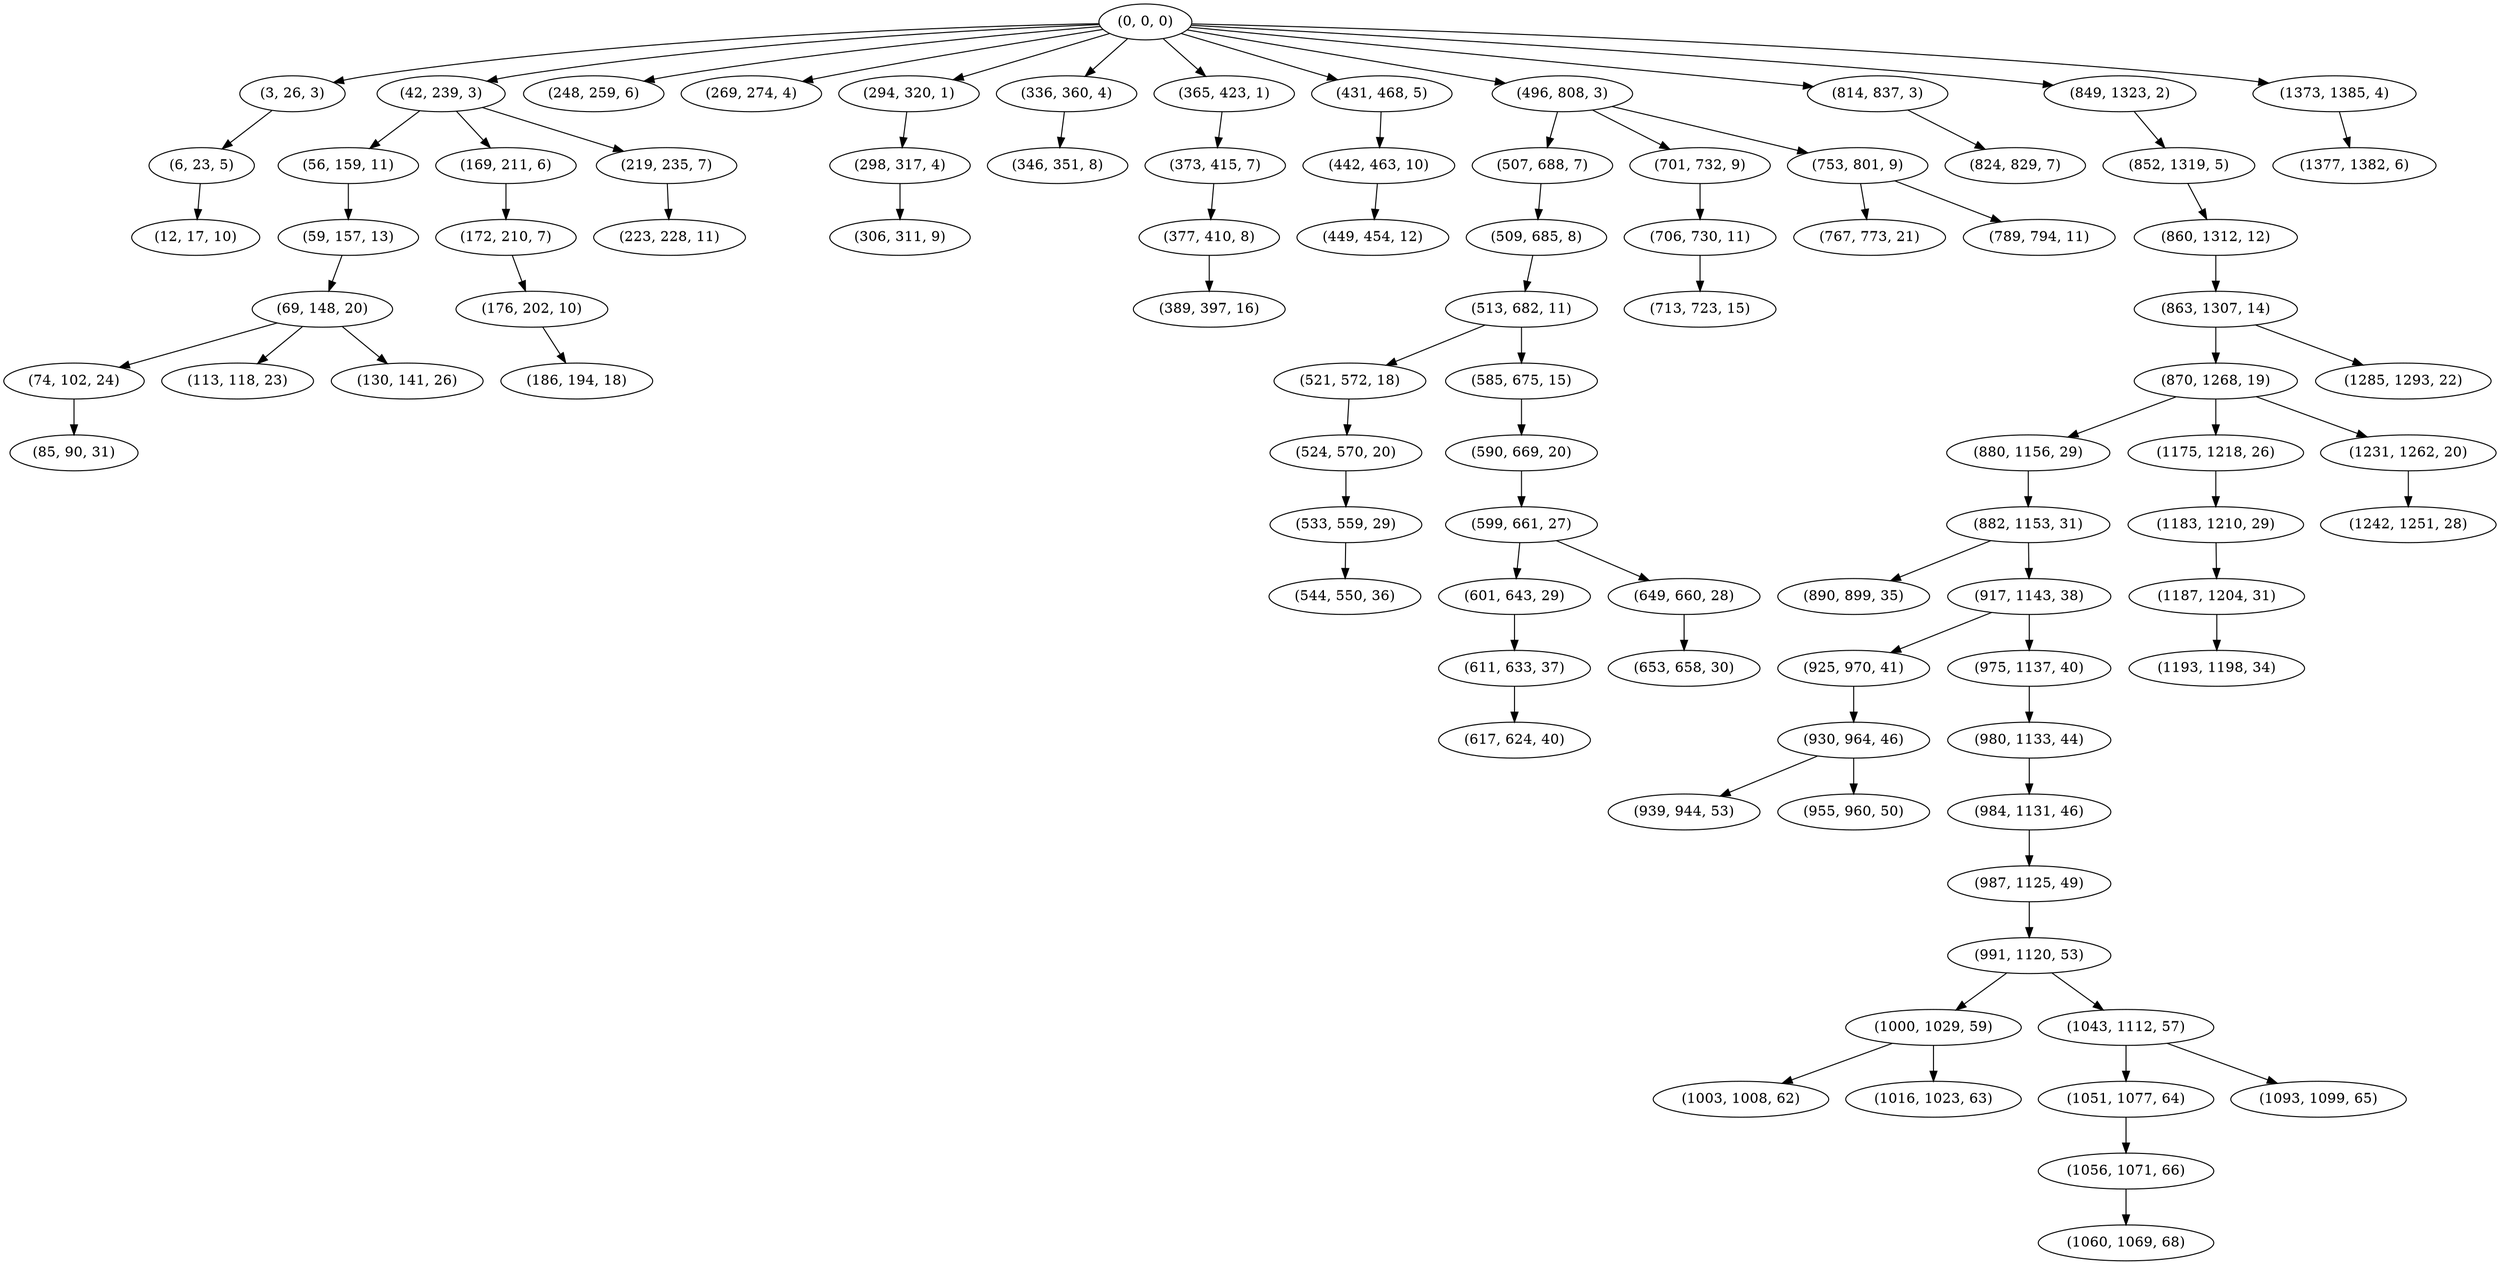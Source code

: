 digraph tree {
    "(0, 0, 0)";
    "(3, 26, 3)";
    "(6, 23, 5)";
    "(12, 17, 10)";
    "(42, 239, 3)";
    "(56, 159, 11)";
    "(59, 157, 13)";
    "(69, 148, 20)";
    "(74, 102, 24)";
    "(85, 90, 31)";
    "(113, 118, 23)";
    "(130, 141, 26)";
    "(169, 211, 6)";
    "(172, 210, 7)";
    "(176, 202, 10)";
    "(186, 194, 18)";
    "(219, 235, 7)";
    "(223, 228, 11)";
    "(248, 259, 6)";
    "(269, 274, 4)";
    "(294, 320, 1)";
    "(298, 317, 4)";
    "(306, 311, 9)";
    "(336, 360, 4)";
    "(346, 351, 8)";
    "(365, 423, 1)";
    "(373, 415, 7)";
    "(377, 410, 8)";
    "(389, 397, 16)";
    "(431, 468, 5)";
    "(442, 463, 10)";
    "(449, 454, 12)";
    "(496, 808, 3)";
    "(507, 688, 7)";
    "(509, 685, 8)";
    "(513, 682, 11)";
    "(521, 572, 18)";
    "(524, 570, 20)";
    "(533, 559, 29)";
    "(544, 550, 36)";
    "(585, 675, 15)";
    "(590, 669, 20)";
    "(599, 661, 27)";
    "(601, 643, 29)";
    "(611, 633, 37)";
    "(617, 624, 40)";
    "(649, 660, 28)";
    "(653, 658, 30)";
    "(701, 732, 9)";
    "(706, 730, 11)";
    "(713, 723, 15)";
    "(753, 801, 9)";
    "(767, 773, 21)";
    "(789, 794, 11)";
    "(814, 837, 3)";
    "(824, 829, 7)";
    "(849, 1323, 2)";
    "(852, 1319, 5)";
    "(860, 1312, 12)";
    "(863, 1307, 14)";
    "(870, 1268, 19)";
    "(880, 1156, 29)";
    "(882, 1153, 31)";
    "(890, 899, 35)";
    "(917, 1143, 38)";
    "(925, 970, 41)";
    "(930, 964, 46)";
    "(939, 944, 53)";
    "(955, 960, 50)";
    "(975, 1137, 40)";
    "(980, 1133, 44)";
    "(984, 1131, 46)";
    "(987, 1125, 49)";
    "(991, 1120, 53)";
    "(1000, 1029, 59)";
    "(1003, 1008, 62)";
    "(1016, 1023, 63)";
    "(1043, 1112, 57)";
    "(1051, 1077, 64)";
    "(1056, 1071, 66)";
    "(1060, 1069, 68)";
    "(1093, 1099, 65)";
    "(1175, 1218, 26)";
    "(1183, 1210, 29)";
    "(1187, 1204, 31)";
    "(1193, 1198, 34)";
    "(1231, 1262, 20)";
    "(1242, 1251, 28)";
    "(1285, 1293, 22)";
    "(1373, 1385, 4)";
    "(1377, 1382, 6)";
    "(0, 0, 0)" -> "(3, 26, 3)";
    "(0, 0, 0)" -> "(42, 239, 3)";
    "(0, 0, 0)" -> "(248, 259, 6)";
    "(0, 0, 0)" -> "(269, 274, 4)";
    "(0, 0, 0)" -> "(294, 320, 1)";
    "(0, 0, 0)" -> "(336, 360, 4)";
    "(0, 0, 0)" -> "(365, 423, 1)";
    "(0, 0, 0)" -> "(431, 468, 5)";
    "(0, 0, 0)" -> "(496, 808, 3)";
    "(0, 0, 0)" -> "(814, 837, 3)";
    "(0, 0, 0)" -> "(849, 1323, 2)";
    "(0, 0, 0)" -> "(1373, 1385, 4)";
    "(3, 26, 3)" -> "(6, 23, 5)";
    "(6, 23, 5)" -> "(12, 17, 10)";
    "(42, 239, 3)" -> "(56, 159, 11)";
    "(42, 239, 3)" -> "(169, 211, 6)";
    "(42, 239, 3)" -> "(219, 235, 7)";
    "(56, 159, 11)" -> "(59, 157, 13)";
    "(59, 157, 13)" -> "(69, 148, 20)";
    "(69, 148, 20)" -> "(74, 102, 24)";
    "(69, 148, 20)" -> "(113, 118, 23)";
    "(69, 148, 20)" -> "(130, 141, 26)";
    "(74, 102, 24)" -> "(85, 90, 31)";
    "(169, 211, 6)" -> "(172, 210, 7)";
    "(172, 210, 7)" -> "(176, 202, 10)";
    "(176, 202, 10)" -> "(186, 194, 18)";
    "(219, 235, 7)" -> "(223, 228, 11)";
    "(294, 320, 1)" -> "(298, 317, 4)";
    "(298, 317, 4)" -> "(306, 311, 9)";
    "(336, 360, 4)" -> "(346, 351, 8)";
    "(365, 423, 1)" -> "(373, 415, 7)";
    "(373, 415, 7)" -> "(377, 410, 8)";
    "(377, 410, 8)" -> "(389, 397, 16)";
    "(431, 468, 5)" -> "(442, 463, 10)";
    "(442, 463, 10)" -> "(449, 454, 12)";
    "(496, 808, 3)" -> "(507, 688, 7)";
    "(496, 808, 3)" -> "(701, 732, 9)";
    "(496, 808, 3)" -> "(753, 801, 9)";
    "(507, 688, 7)" -> "(509, 685, 8)";
    "(509, 685, 8)" -> "(513, 682, 11)";
    "(513, 682, 11)" -> "(521, 572, 18)";
    "(513, 682, 11)" -> "(585, 675, 15)";
    "(521, 572, 18)" -> "(524, 570, 20)";
    "(524, 570, 20)" -> "(533, 559, 29)";
    "(533, 559, 29)" -> "(544, 550, 36)";
    "(585, 675, 15)" -> "(590, 669, 20)";
    "(590, 669, 20)" -> "(599, 661, 27)";
    "(599, 661, 27)" -> "(601, 643, 29)";
    "(599, 661, 27)" -> "(649, 660, 28)";
    "(601, 643, 29)" -> "(611, 633, 37)";
    "(611, 633, 37)" -> "(617, 624, 40)";
    "(649, 660, 28)" -> "(653, 658, 30)";
    "(701, 732, 9)" -> "(706, 730, 11)";
    "(706, 730, 11)" -> "(713, 723, 15)";
    "(753, 801, 9)" -> "(767, 773, 21)";
    "(753, 801, 9)" -> "(789, 794, 11)";
    "(814, 837, 3)" -> "(824, 829, 7)";
    "(849, 1323, 2)" -> "(852, 1319, 5)";
    "(852, 1319, 5)" -> "(860, 1312, 12)";
    "(860, 1312, 12)" -> "(863, 1307, 14)";
    "(863, 1307, 14)" -> "(870, 1268, 19)";
    "(863, 1307, 14)" -> "(1285, 1293, 22)";
    "(870, 1268, 19)" -> "(880, 1156, 29)";
    "(870, 1268, 19)" -> "(1175, 1218, 26)";
    "(870, 1268, 19)" -> "(1231, 1262, 20)";
    "(880, 1156, 29)" -> "(882, 1153, 31)";
    "(882, 1153, 31)" -> "(890, 899, 35)";
    "(882, 1153, 31)" -> "(917, 1143, 38)";
    "(917, 1143, 38)" -> "(925, 970, 41)";
    "(917, 1143, 38)" -> "(975, 1137, 40)";
    "(925, 970, 41)" -> "(930, 964, 46)";
    "(930, 964, 46)" -> "(939, 944, 53)";
    "(930, 964, 46)" -> "(955, 960, 50)";
    "(975, 1137, 40)" -> "(980, 1133, 44)";
    "(980, 1133, 44)" -> "(984, 1131, 46)";
    "(984, 1131, 46)" -> "(987, 1125, 49)";
    "(987, 1125, 49)" -> "(991, 1120, 53)";
    "(991, 1120, 53)" -> "(1000, 1029, 59)";
    "(991, 1120, 53)" -> "(1043, 1112, 57)";
    "(1000, 1029, 59)" -> "(1003, 1008, 62)";
    "(1000, 1029, 59)" -> "(1016, 1023, 63)";
    "(1043, 1112, 57)" -> "(1051, 1077, 64)";
    "(1043, 1112, 57)" -> "(1093, 1099, 65)";
    "(1051, 1077, 64)" -> "(1056, 1071, 66)";
    "(1056, 1071, 66)" -> "(1060, 1069, 68)";
    "(1175, 1218, 26)" -> "(1183, 1210, 29)";
    "(1183, 1210, 29)" -> "(1187, 1204, 31)";
    "(1187, 1204, 31)" -> "(1193, 1198, 34)";
    "(1231, 1262, 20)" -> "(1242, 1251, 28)";
    "(1373, 1385, 4)" -> "(1377, 1382, 6)";
}

